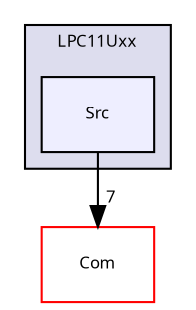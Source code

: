 digraph "Src/MCU/LPC11Uxx/Src" {
  compound=true
  node [ fontsize="8", fontname="Sans"];
  edge [ labelfontsize="8", labelfontname="Sans"];
  subgraph clusterdir_9fdf16616c4b44b85aa9355bb2d124a9 {
    graph [ bgcolor="#ddddee", pencolor="black", label="LPC11Uxx" fontname="Sans", fontsize="8", URL="dir_9fdf16616c4b44b85aa9355bb2d124a9.html"]
  dir_9e907f8f5492a450ef5c35108684d341 [shape=box, label="Src", style="filled", fillcolor="#eeeeff", pencolor="black", URL="dir_9e907f8f5492a450ef5c35108684d341.html"];
  }
  dir_bd6076192d431881978bb9a63bffcd65 [shape=box label="Com" fillcolor="white" style="filled" color="red" URL="dir_bd6076192d431881978bb9a63bffcd65.html"];
  dir_9e907f8f5492a450ef5c35108684d341->dir_bd6076192d431881978bb9a63bffcd65 [headlabel="7", labeldistance=1.5 headhref="dir_000028_000001.html"];
}
